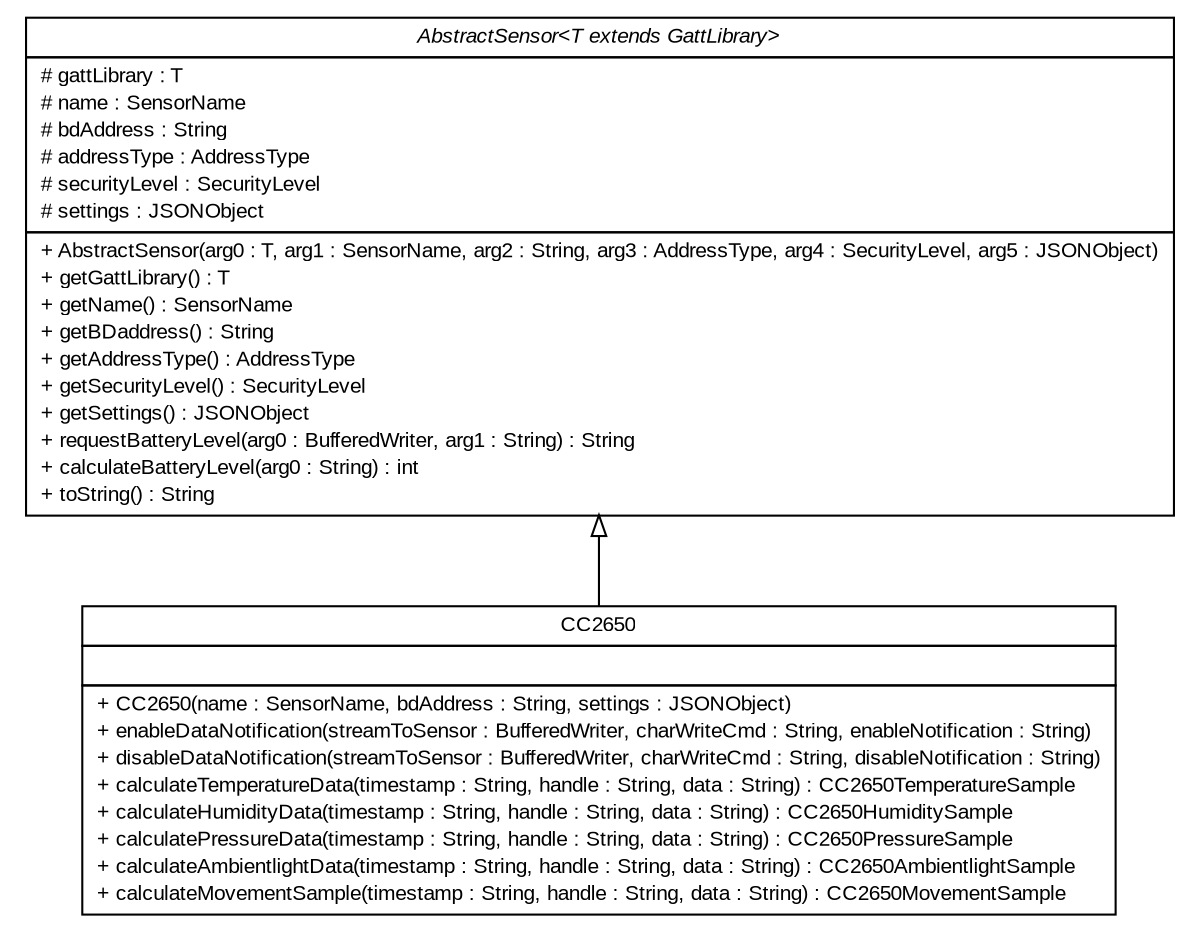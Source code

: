 #!/usr/local/bin/dot
#
# Class diagram 
# Generated by UMLGraph version R5_6 (http://www.umlgraph.org/)
#

digraph G {
	edge [fontname="arial",fontsize=10,labelfontname="arial",labelfontsize=10];
	node [fontname="arial",fontsize=10,shape=plaintext];
	nodesep=0.25;
	ranksep=0.5;
	// de.fhg.fit.biomos.sensorplatform.sensor.CC2650
	c21 [label=<<table title="de.fhg.fit.biomos.sensorplatform.sensor.CC2650" border="0" cellborder="1" cellspacing="0" cellpadding="2" port="p" href="./CC2650.html">
		<tr><td><table border="0" cellspacing="0" cellpadding="1">
<tr><td align="center" balign="center"> CC2650 </td></tr>
		</table></td></tr>
		<tr><td><table border="0" cellspacing="0" cellpadding="1">
<tr><td align="left" balign="left">  </td></tr>
		</table></td></tr>
		<tr><td><table border="0" cellspacing="0" cellpadding="1">
<tr><td align="left" balign="left"> + CC2650(name : SensorName, bdAddress : String, settings : JSONObject) </td></tr>
<tr><td align="left" balign="left"> + enableDataNotification(streamToSensor : BufferedWriter, charWriteCmd : String, enableNotification : String) </td></tr>
<tr><td align="left" balign="left"> + disableDataNotification(streamToSensor : BufferedWriter, charWriteCmd : String, disableNotification : String) </td></tr>
<tr><td align="left" balign="left"> + calculateTemperatureData(timestamp : String, handle : String, data : String) : CC2650TemperatureSample </td></tr>
<tr><td align="left" balign="left"> + calculateHumidityData(timestamp : String, handle : String, data : String) : CC2650HumiditySample </td></tr>
<tr><td align="left" balign="left"> + calculatePressureData(timestamp : String, handle : String, data : String) : CC2650PressureSample </td></tr>
<tr><td align="left" balign="left"> + calculateAmbientlightData(timestamp : String, handle : String, data : String) : CC2650AmbientlightSample </td></tr>
<tr><td align="left" balign="left"> + calculateMovementSample(timestamp : String, handle : String, data : String) : CC2650MovementSample </td></tr>
		</table></td></tr>
		</table>>, URL="./CC2650.html", fontname="arial", fontcolor="black", fontsize=10.0];
	//de.fhg.fit.biomos.sensorplatform.sensor.CC2650 extends de.fhg.fit.biomos.sensorplatform.sensor.AbstractSensor<de.fhg.fit.biomos.sensorplatform.gatt.CC2650lib>
	c22:p -> c21:p [dir=back,arrowtail=empty];
	// de.fhg.fit.biomos.sensorplatform.sensor.AbstractSensor<T extends de.fhg.fit.biomos.sensorplatform.gatt.GattLibrary>
	c22 [label=<<table title="de.fhg.fit.biomos.sensorplatform.sensor.AbstractSensor" border="0" cellborder="1" cellspacing="0" cellpadding="2" port="p" href="http://java.sun.com/j2se/1.4.2/docs/api/de/fhg/fit/biomos/sensorplatform/sensor/AbstractSensor.html">
		<tr><td><table border="0" cellspacing="0" cellpadding="1">
<tr><td align="center" balign="center"><font face="arial italic"> AbstractSensor&lt;T extends GattLibrary&gt; </font></td></tr>
		</table></td></tr>
		<tr><td><table border="0" cellspacing="0" cellpadding="1">
<tr><td align="left" balign="left"> # gattLibrary : T </td></tr>
<tr><td align="left" balign="left"> # name : SensorName </td></tr>
<tr><td align="left" balign="left"> # bdAddress : String </td></tr>
<tr><td align="left" balign="left"> # addressType : AddressType </td></tr>
<tr><td align="left" balign="left"> # securityLevel : SecurityLevel </td></tr>
<tr><td align="left" balign="left"> # settings : JSONObject </td></tr>
		</table></td></tr>
		<tr><td><table border="0" cellspacing="0" cellpadding="1">
<tr><td align="left" balign="left"> + AbstractSensor(arg0 : T, arg1 : SensorName, arg2 : String, arg3 : AddressType, arg4 : SecurityLevel, arg5 : JSONObject) </td></tr>
<tr><td align="left" balign="left"> + getGattLibrary() : T </td></tr>
<tr><td align="left" balign="left"> + getName() : SensorName </td></tr>
<tr><td align="left" balign="left"> + getBDaddress() : String </td></tr>
<tr><td align="left" balign="left"> + getAddressType() : AddressType </td></tr>
<tr><td align="left" balign="left"> + getSecurityLevel() : SecurityLevel </td></tr>
<tr><td align="left" balign="left"> + getSettings() : JSONObject </td></tr>
<tr><td align="left" balign="left"> + requestBatteryLevel(arg0 : BufferedWriter, arg1 : String) : String </td></tr>
<tr><td align="left" balign="left"> + calculateBatteryLevel(arg0 : String) : int </td></tr>
<tr><td align="left" balign="left"> + toString() : String </td></tr>
		</table></td></tr>
		</table>>, URL="http://java.sun.com/j2se/1.4.2/docs/api/de/fhg/fit/biomos/sensorplatform/sensor/AbstractSensor.html", fontname="arial", fontcolor="black", fontsize=10.0];
}

